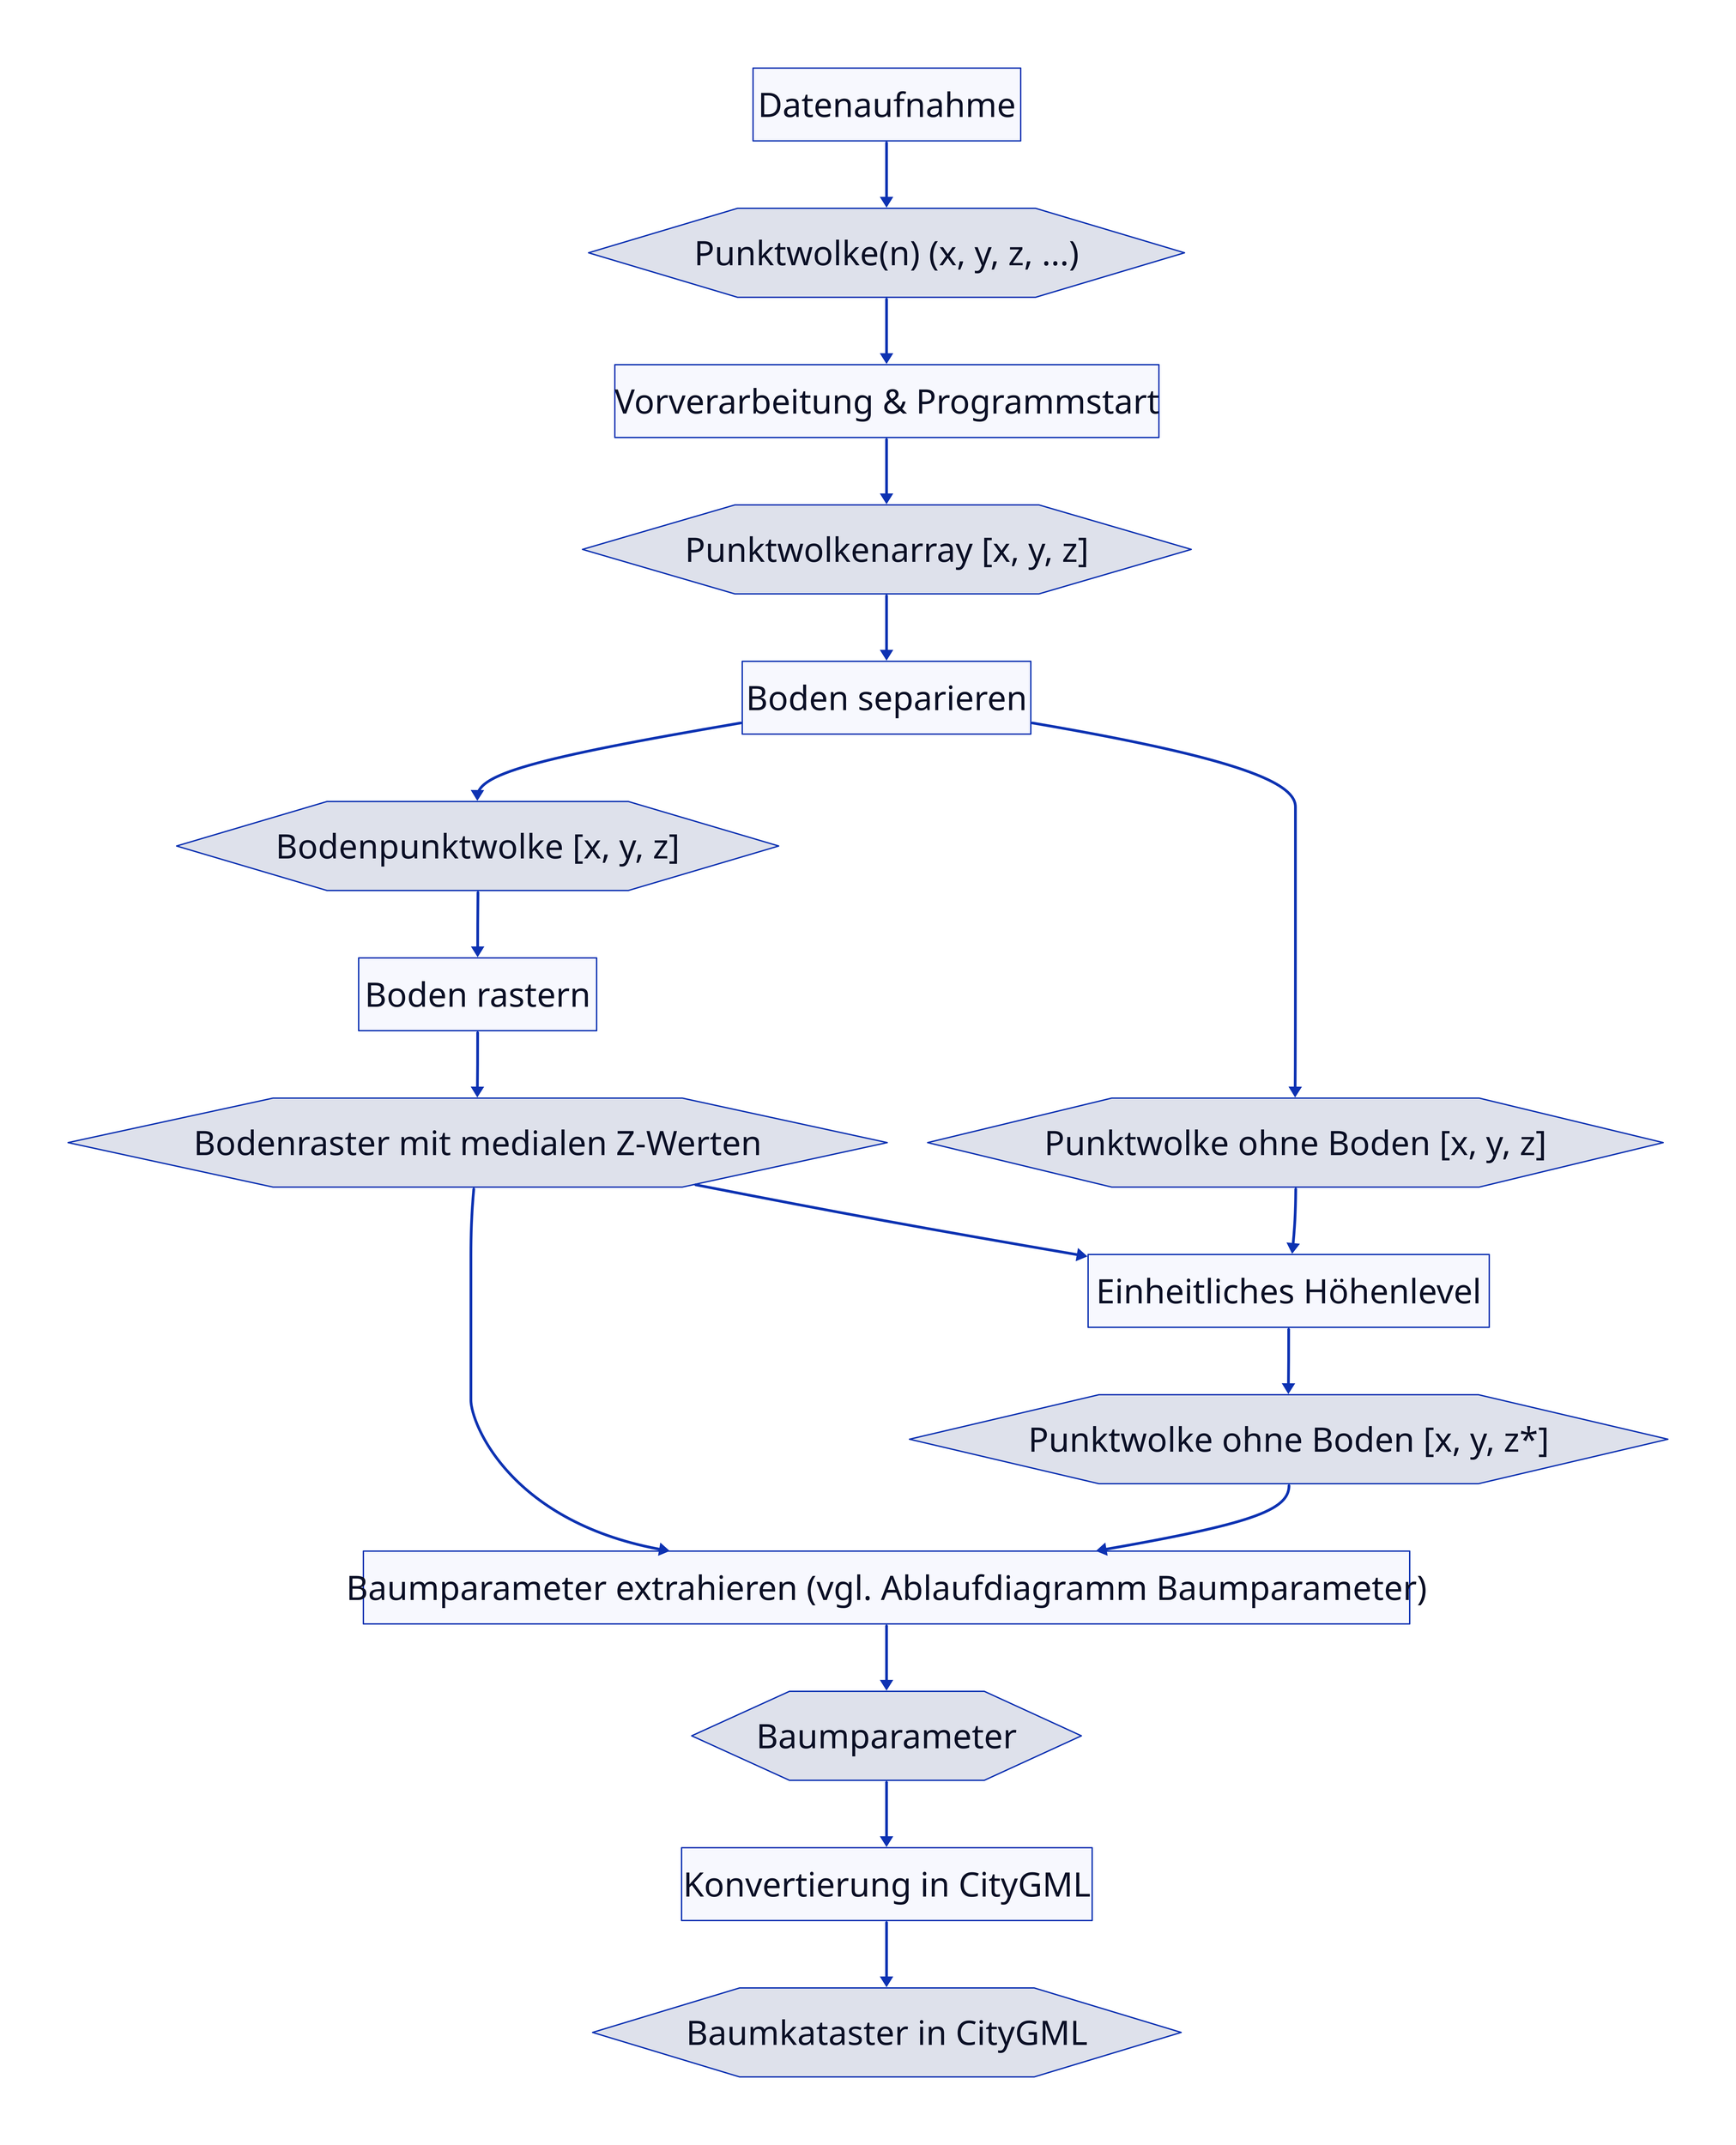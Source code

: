 # PNG erstellen: d2 -t 8 Diagrams/Ablaufdiagramm_Methodik.d2 Diagrams/Ablaufdiagramm_Methodik.png

p1: Punktwolke(n) (x, y, z, ...)
p1.shape: hexagon
# p1.style.fill: honeydew

p2: "Punktwolkenarray [x, y, z]"
p2.shape: hexagon
#p2.style.fill: honeydew

p3: "Punktwolke ohne Boden [x, y, z]"
p3.shape: hexagon
#p3.style.fill: honeydew

p4: "Bodenpunktwolke [x, y, z]"
p4.shape: hexagon
#p4.style.fill: honeydew
# 
p4-2: "Bodenraster mit medialen Z-Werten"
p4-2.shape: hexagon

p5: "Punktwolke ohne Boden [x, y, z*]"
p5.shape: hexagon
#p5.style.fill: honeydew

b: Baumparameter
b.shape: hexagon
#b.style.fill: honeydew

b2: Baumkataster in CityGML
b2.shape: hexagon
#b2.style.fill: honeydew

Datenaufnahme -> p1 -> "Vorverarbeitung & Programmstart" -> p2 {
  style {
    stroke-width: 4
  }
}
p2 -> Boden separieren -> p3 {
  style {
    stroke-width: 4
  }
}
Boden separieren -> p4 -> Boden rastern -> p4-2 -> Einheitliches Höhenlevel <- p3 {
  style {
    stroke-width: 4
  }
}
p4-2 -> "Baumparameter extrahieren (vgl. Ablaufdiagramm Baumparameter)" {
  style {
    stroke-width: 4
  }
}
Einheitliches Höhenlevel -> p5 -> "Baumparameter extrahieren (vgl. Ablaufdiagramm Baumparameter)" -> b {
  style {
    stroke-width: 4
  }
}
b -> Konvertierung in CityGML -> b2 {
  style {
    stroke-width: 4
  }
}

Datenaufnahme.style.font-size: 50
"Vorverarbeitung & Programmstart".style.font-size: 50
"Boden separieren".style.font-size: 50
"Boden rastern".style.font-size: 50
"Einheitliches Höhenlevel".style.font-size: 50
"Baumparameter extrahieren (vgl. Ablaufdiagramm Baumparameter)".style.font-size: 50
"Konvertierung in CityGML".style.font-size: 50

p1.style.font-size: 50
p2.style.font-size: 50
p3.style.font-size: 50
p4.style.font-size: 50
p4-2.style.font-size: 50
p5.style.font-size: 50
b.style.font-size: 50
b2.style.font-size: 50